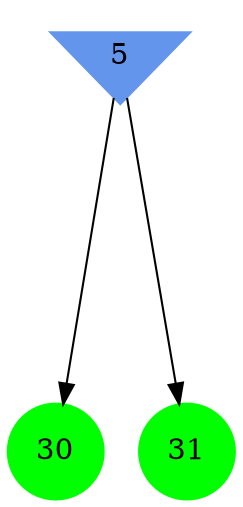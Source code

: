 digraph brain {
	ranksep=2.0;
	5 [shape=invtriangle,style=filled,color=cornflowerblue];
	30 [shape=circle,style=filled,color=green];
	31 [shape=circle,style=filled,color=green];
	5	->	30;
	5	->	31;
	{ rank=same; 5; }
	{ rank=same; }
	{ rank=same; 30; 31; }
}
